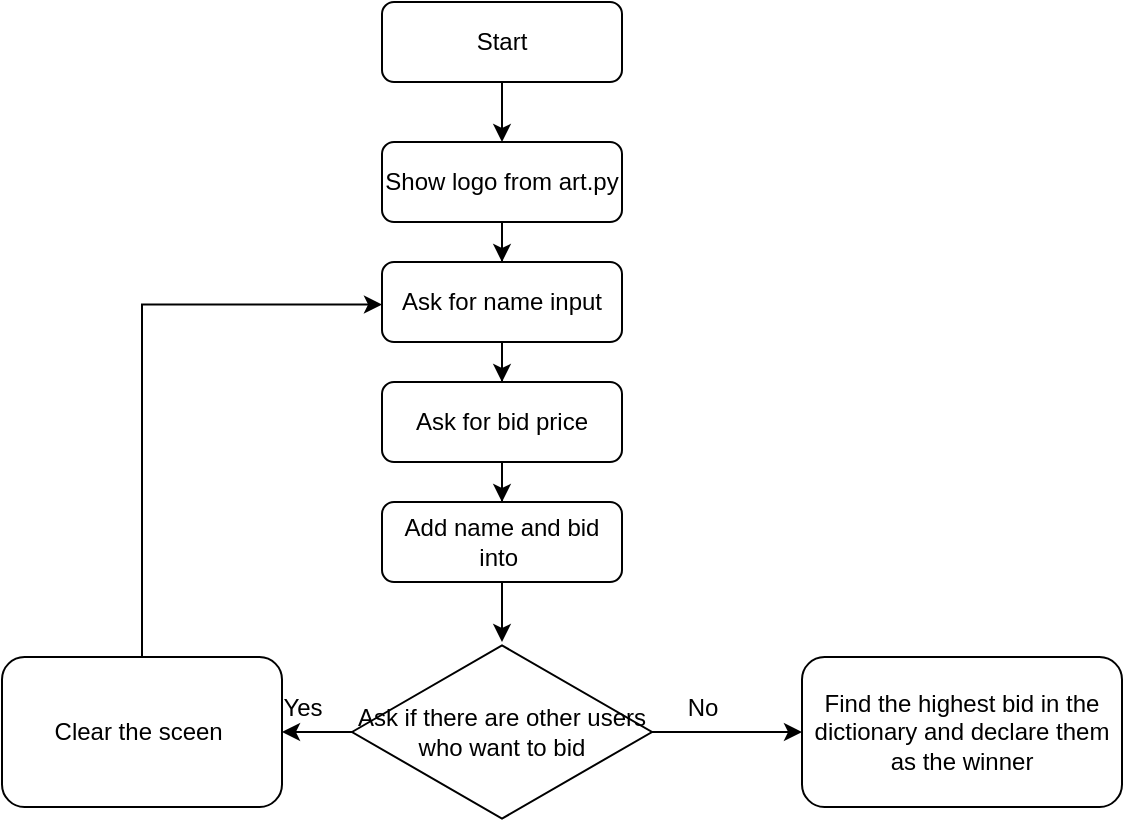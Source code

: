 <mxfile version="22.1.22" type="embed">
  <diagram id="C5RBs43oDa-KdzZeNtuy" name="Page-1">
    <mxGraphModel dx="485" dy="280" grid="1" gridSize="10" guides="1" tooltips="1" connect="1" arrows="1" fold="1" page="1" pageScale="1" pageWidth="827" pageHeight="1169" math="0" shadow="0">
      <root>
        <mxCell id="WIyWlLk6GJQsqaUBKTNV-0" />
        <mxCell id="WIyWlLk6GJQsqaUBKTNV-1" parent="WIyWlLk6GJQsqaUBKTNV-0" />
        <mxCell id="4QJQsD9aRm0hWHQCIo6o-3" value="" style="edgeStyle=orthogonalEdgeStyle;rounded=0;orthogonalLoop=1;jettySize=auto;html=1;" parent="WIyWlLk6GJQsqaUBKTNV-1" source="WIyWlLk6GJQsqaUBKTNV-3" target="4QJQsD9aRm0hWHQCIo6o-2" edge="1">
          <mxGeometry relative="1" as="geometry" />
        </mxCell>
        <mxCell id="WIyWlLk6GJQsqaUBKTNV-3" value="Show logo from art.py" style="rounded=1;whiteSpace=wrap;html=1;fontSize=12;glass=0;strokeWidth=1;shadow=0;" parent="WIyWlLk6GJQsqaUBKTNV-1" vertex="1">
          <mxGeometry x="360" y="150" width="120" height="40" as="geometry" />
        </mxCell>
        <mxCell id="4QJQsD9aRm0hWHQCIo6o-1" value="" style="edgeStyle=orthogonalEdgeStyle;rounded=0;orthogonalLoop=1;jettySize=auto;html=1;" parent="WIyWlLk6GJQsqaUBKTNV-1" source="4QJQsD9aRm0hWHQCIo6o-0" target="WIyWlLk6GJQsqaUBKTNV-3" edge="1">
          <mxGeometry relative="1" as="geometry" />
        </mxCell>
        <mxCell id="4QJQsD9aRm0hWHQCIo6o-0" value="Start" style="rounded=1;whiteSpace=wrap;html=1;fontSize=12;glass=0;strokeWidth=1;shadow=0;" parent="WIyWlLk6GJQsqaUBKTNV-1" vertex="1">
          <mxGeometry x="360" y="80" width="120" height="40" as="geometry" />
        </mxCell>
        <mxCell id="4QJQsD9aRm0hWHQCIo6o-5" value="" style="edgeStyle=orthogonalEdgeStyle;rounded=0;orthogonalLoop=1;jettySize=auto;html=1;" parent="WIyWlLk6GJQsqaUBKTNV-1" source="4QJQsD9aRm0hWHQCIo6o-2" target="4QJQsD9aRm0hWHQCIo6o-4" edge="1">
          <mxGeometry relative="1" as="geometry" />
        </mxCell>
        <mxCell id="4QJQsD9aRm0hWHQCIo6o-2" value="Ask for name input" style="rounded=1;whiteSpace=wrap;html=1;fontSize=12;glass=0;strokeWidth=1;shadow=0;" parent="WIyWlLk6GJQsqaUBKTNV-1" vertex="1">
          <mxGeometry x="360" y="210" width="120" height="40" as="geometry" />
        </mxCell>
        <mxCell id="4QJQsD9aRm0hWHQCIo6o-8" value="" style="edgeStyle=orthogonalEdgeStyle;rounded=0;orthogonalLoop=1;jettySize=auto;html=1;" parent="WIyWlLk6GJQsqaUBKTNV-1" source="4QJQsD9aRm0hWHQCIo6o-4" target="4QJQsD9aRm0hWHQCIo6o-6" edge="1">
          <mxGeometry relative="1" as="geometry" />
        </mxCell>
        <mxCell id="4QJQsD9aRm0hWHQCIo6o-4" value="Ask for bid price" style="rounded=1;whiteSpace=wrap;html=1;fontSize=12;glass=0;strokeWidth=1;shadow=0;" parent="WIyWlLk6GJQsqaUBKTNV-1" vertex="1">
          <mxGeometry x="360" y="270" width="120" height="40" as="geometry" />
        </mxCell>
        <mxCell id="4QJQsD9aRm0hWHQCIo6o-10" value="" style="edgeStyle=orthogonalEdgeStyle;rounded=0;orthogonalLoop=1;jettySize=auto;html=1;" parent="WIyWlLk6GJQsqaUBKTNV-1" source="4QJQsD9aRm0hWHQCIo6o-6" target="4QJQsD9aRm0hWHQCIo6o-9" edge="1">
          <mxGeometry relative="1" as="geometry" />
        </mxCell>
        <mxCell id="4QJQsD9aRm0hWHQCIo6o-6" value="Add name and bid into&amp;nbsp;" style="rounded=1;whiteSpace=wrap;html=1;fontSize=12;glass=0;strokeWidth=1;shadow=0;" parent="WIyWlLk6GJQsqaUBKTNV-1" vertex="1">
          <mxGeometry x="360" y="330" width="120" height="40" as="geometry" />
        </mxCell>
        <mxCell id="4QJQsD9aRm0hWHQCIo6o-17" style="edgeStyle=orthogonalEdgeStyle;rounded=0;orthogonalLoop=1;jettySize=auto;html=1;entryX=0;entryY=0.5;entryDx=0;entryDy=0;" parent="WIyWlLk6GJQsqaUBKTNV-1" edge="1">
          <mxGeometry relative="1" as="geometry">
            <Array as="points">
              <mxPoint x="240" y="231.25" />
            </Array>
            <mxPoint x="240" y="468.75" as="sourcePoint" />
            <mxPoint x="360" y="231.25" as="targetPoint" />
          </mxGeometry>
        </mxCell>
        <mxCell id="4QJQsD9aRm0hWHQCIo6o-7" value="Clear the sceen&amp;nbsp;" style="rounded=1;whiteSpace=wrap;html=1;fontSize=12;glass=0;strokeWidth=1;shadow=0;" parent="WIyWlLk6GJQsqaUBKTNV-1" vertex="1">
          <mxGeometry x="170" y="407.5" width="140" height="75" as="geometry" />
        </mxCell>
        <mxCell id="4QJQsD9aRm0hWHQCIo6o-12" value="" style="edgeStyle=orthogonalEdgeStyle;rounded=0;orthogonalLoop=1;jettySize=auto;html=1;" parent="WIyWlLk6GJQsqaUBKTNV-1" source="4QJQsD9aRm0hWHQCIo6o-9" target="4QJQsD9aRm0hWHQCIo6o-7" edge="1">
          <mxGeometry relative="1" as="geometry" />
        </mxCell>
        <mxCell id="4QJQsD9aRm0hWHQCIo6o-13" value="" style="edgeStyle=orthogonalEdgeStyle;rounded=0;orthogonalLoop=1;jettySize=auto;html=1;" parent="WIyWlLk6GJQsqaUBKTNV-1" source="4QJQsD9aRm0hWHQCIo6o-9" target="4QJQsD9aRm0hWHQCIo6o-11" edge="1">
          <mxGeometry relative="1" as="geometry" />
        </mxCell>
        <mxCell id="4QJQsD9aRm0hWHQCIo6o-9" value="Ask if there are other users who want to bid" style="html=1;whiteSpace=wrap;aspect=fixed;shape=isoRectangle;" parent="WIyWlLk6GJQsqaUBKTNV-1" vertex="1">
          <mxGeometry x="345" y="400" width="150" height="90" as="geometry" />
        </mxCell>
        <mxCell id="4QJQsD9aRm0hWHQCIo6o-11" value="Find the highest bid in the dictionary and declare them as the winner" style="rounded=1;whiteSpace=wrap;html=1;fontSize=12;glass=0;strokeWidth=1;shadow=0;" parent="WIyWlLk6GJQsqaUBKTNV-1" vertex="1">
          <mxGeometry x="570" y="407.5" width="160" height="75" as="geometry" />
        </mxCell>
        <mxCell id="4QJQsD9aRm0hWHQCIo6o-14" value="Yes" style="text;html=1;align=center;verticalAlign=middle;resizable=0;points=[];autosize=1;strokeColor=none;fillColor=none;" parent="WIyWlLk6GJQsqaUBKTNV-1" vertex="1">
          <mxGeometry x="300" y="418" width="40" height="30" as="geometry" />
        </mxCell>
        <mxCell id="4QJQsD9aRm0hWHQCIo6o-15" value="No" style="text;html=1;align=center;verticalAlign=middle;resizable=0;points=[];autosize=1;strokeColor=none;fillColor=none;" parent="WIyWlLk6GJQsqaUBKTNV-1" vertex="1">
          <mxGeometry x="500" y="418" width="40" height="30" as="geometry" />
        </mxCell>
      </root>
    </mxGraphModel>
  </diagram>
</mxfile>
